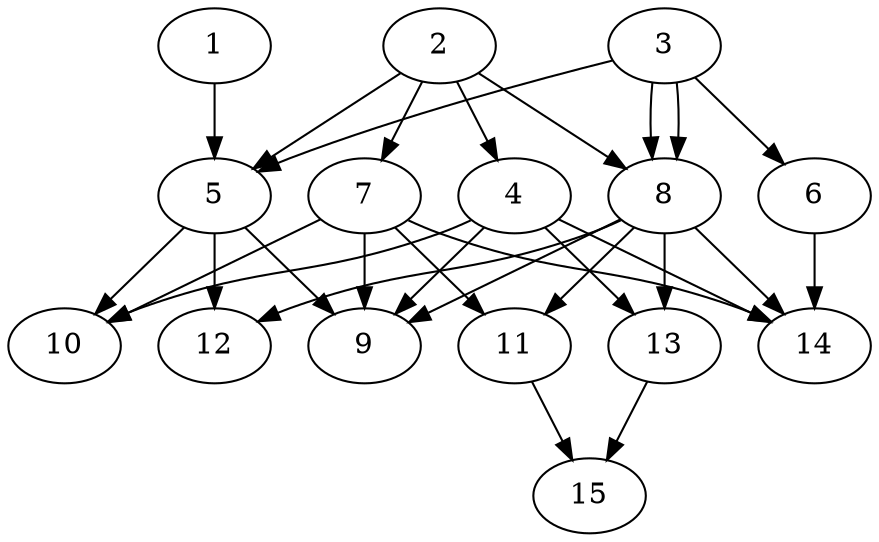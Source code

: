 // DAG automatically generated by daggen at Tue Aug  6 16:26:17 2019
// ./daggen --dot -n 15 --ccr 0.3 --fat 0.7 --regular 0.5 --density 0.9 --mindata 5242880 --maxdata 52428800 
digraph G {
  1 [size="37662720", alpha="0.04", expect_size="11298816"] 
  1 -> 5 [size ="11298816"]
  2 [size="56176640", alpha="0.02", expect_size="16852992"] 
  2 -> 4 [size ="16852992"]
  2 -> 5 [size ="16852992"]
  2 -> 7 [size ="16852992"]
  2 -> 8 [size ="16852992"]
  3 [size="128474453", alpha="0.08", expect_size="38542336"] 
  3 -> 5 [size ="38542336"]
  3 -> 6 [size ="38542336"]
  3 -> 8 [size ="38542336"]
  3 -> 8 [size ="38542336"]
  4 [size="100498773", alpha="0.08", expect_size="30149632"] 
  4 -> 9 [size ="30149632"]
  4 -> 10 [size ="30149632"]
  4 -> 13 [size ="30149632"]
  4 -> 14 [size ="30149632"]
  5 [size="45888853", alpha="0.08", expect_size="13766656"] 
  5 -> 9 [size ="13766656"]
  5 -> 10 [size ="13766656"]
  5 -> 12 [size ="13766656"]
  6 [size="154678613", alpha="0.06", expect_size="46403584"] 
  6 -> 14 [size ="46403584"]
  7 [size="54299307", alpha="0.16", expect_size="16289792"] 
  7 -> 9 [size ="16289792"]
  7 -> 10 [size ="16289792"]
  7 -> 11 [size ="16289792"]
  7 -> 14 [size ="16289792"]
  8 [size="54476800", alpha="0.04", expect_size="16343040"] 
  8 -> 9 [size ="16343040"]
  8 -> 11 [size ="16343040"]
  8 -> 12 [size ="16343040"]
  8 -> 13 [size ="16343040"]
  8 -> 14 [size ="16343040"]
  9 [size="125136213", alpha="0.18", expect_size="37540864"] 
  10 [size="147636907", alpha="0.09", expect_size="44291072"] 
  11 [size="120961707", alpha="0.01", expect_size="36288512"] 
  11 -> 15 [size ="36288512"]
  12 [size="150725973", alpha="0.07", expect_size="45217792"] 
  13 [size="169117013", alpha="0.08", expect_size="50735104"] 
  13 -> 15 [size ="50735104"]
  14 [size="76554240", alpha="0.14", expect_size="22966272"] 
  15 [size="139632640", alpha="0.06", expect_size="41889792"] 
}
